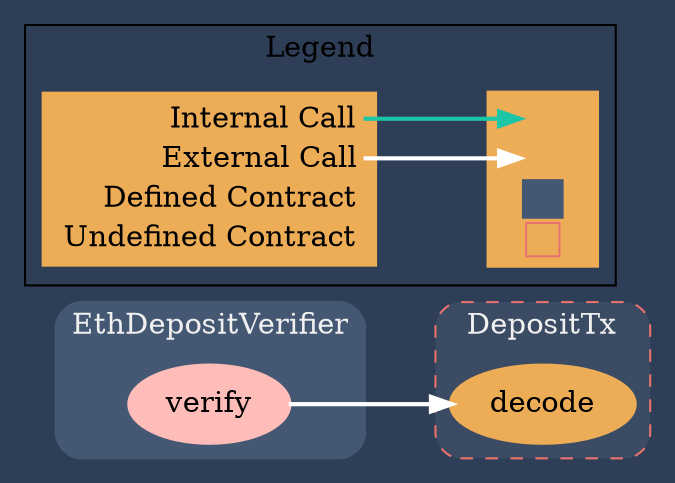 digraph G {
  graph [ ratio = "auto", page = "100", compound =true, bgcolor = "#2e3e56" ];
  node [ style = "filled", fillcolor = "#edad56", color = "#edad56", penwidth =3 ];
  edge [ color = "#fcfcfc", penwidth =2, fontname = "helvetica Neue Ultra Light" ];
subgraph "clusterEthDepositVerifier" {
  graph [ label = "EthDepositVerifier", color = "#445773", fontcolor = "#f0f0f0", style = "rounded", bgcolor = "#445773" ];
  "EthDepositVerifier.verify" [ label = "verify", color = "#ffbdb9", fillcolor = "#ffbdb9" ];
}

subgraph "clusterDepositTx" {
  graph [ label = "DepositTx", color = "#e8726d", fontcolor = "#f0f0f0", style = "rounded,dashed", bgcolor = "#3b4b63" ];
  "DepositTx.decode" [ label = "decode" ];
}

  "EthDepositVerifier.verify";
  "DepositTx.decode";
  "EthDepositVerifier.verify" -> "DepositTx.decode" [ color = "white" ];


rankdir=LR
node [shape=plaintext]
subgraph cluster_01 { 
label = "Legend";
key [label=<<table border="0" cellpadding="2" cellspacing="0" cellborder="0">
  <tr><td align="right" port="i1">Internal Call</td></tr>
  <tr><td align="right" port="i2">External Call</td></tr>
  <tr><td align="right" port="i3">Defined Contract</td></tr>
  <tr><td align="right" port="i4">Undefined Contract</td></tr>
  </table>>]
key2 [label=<<table border="0" cellpadding="2" cellspacing="0" cellborder="0">
  <tr><td port="i1">&nbsp;&nbsp;&nbsp;</td></tr>
  <tr><td port="i2">&nbsp;&nbsp;&nbsp;</td></tr>
  <tr><td port="i3" bgcolor="#445773">&nbsp;&nbsp;&nbsp;</td></tr>
  <tr><td port="i4">
    <table border="1" cellborder="0" cellspacing="0" cellpadding="7" color="#e8726d">
      <tr>
       <td></td>
      </tr>
     </table>
  </td></tr>
  </table>>]
key:i1:e -> key2:i1:w [color="#1bc6a6"]
key:i2:e -> key2:i2:w [color="white"]
}
}
